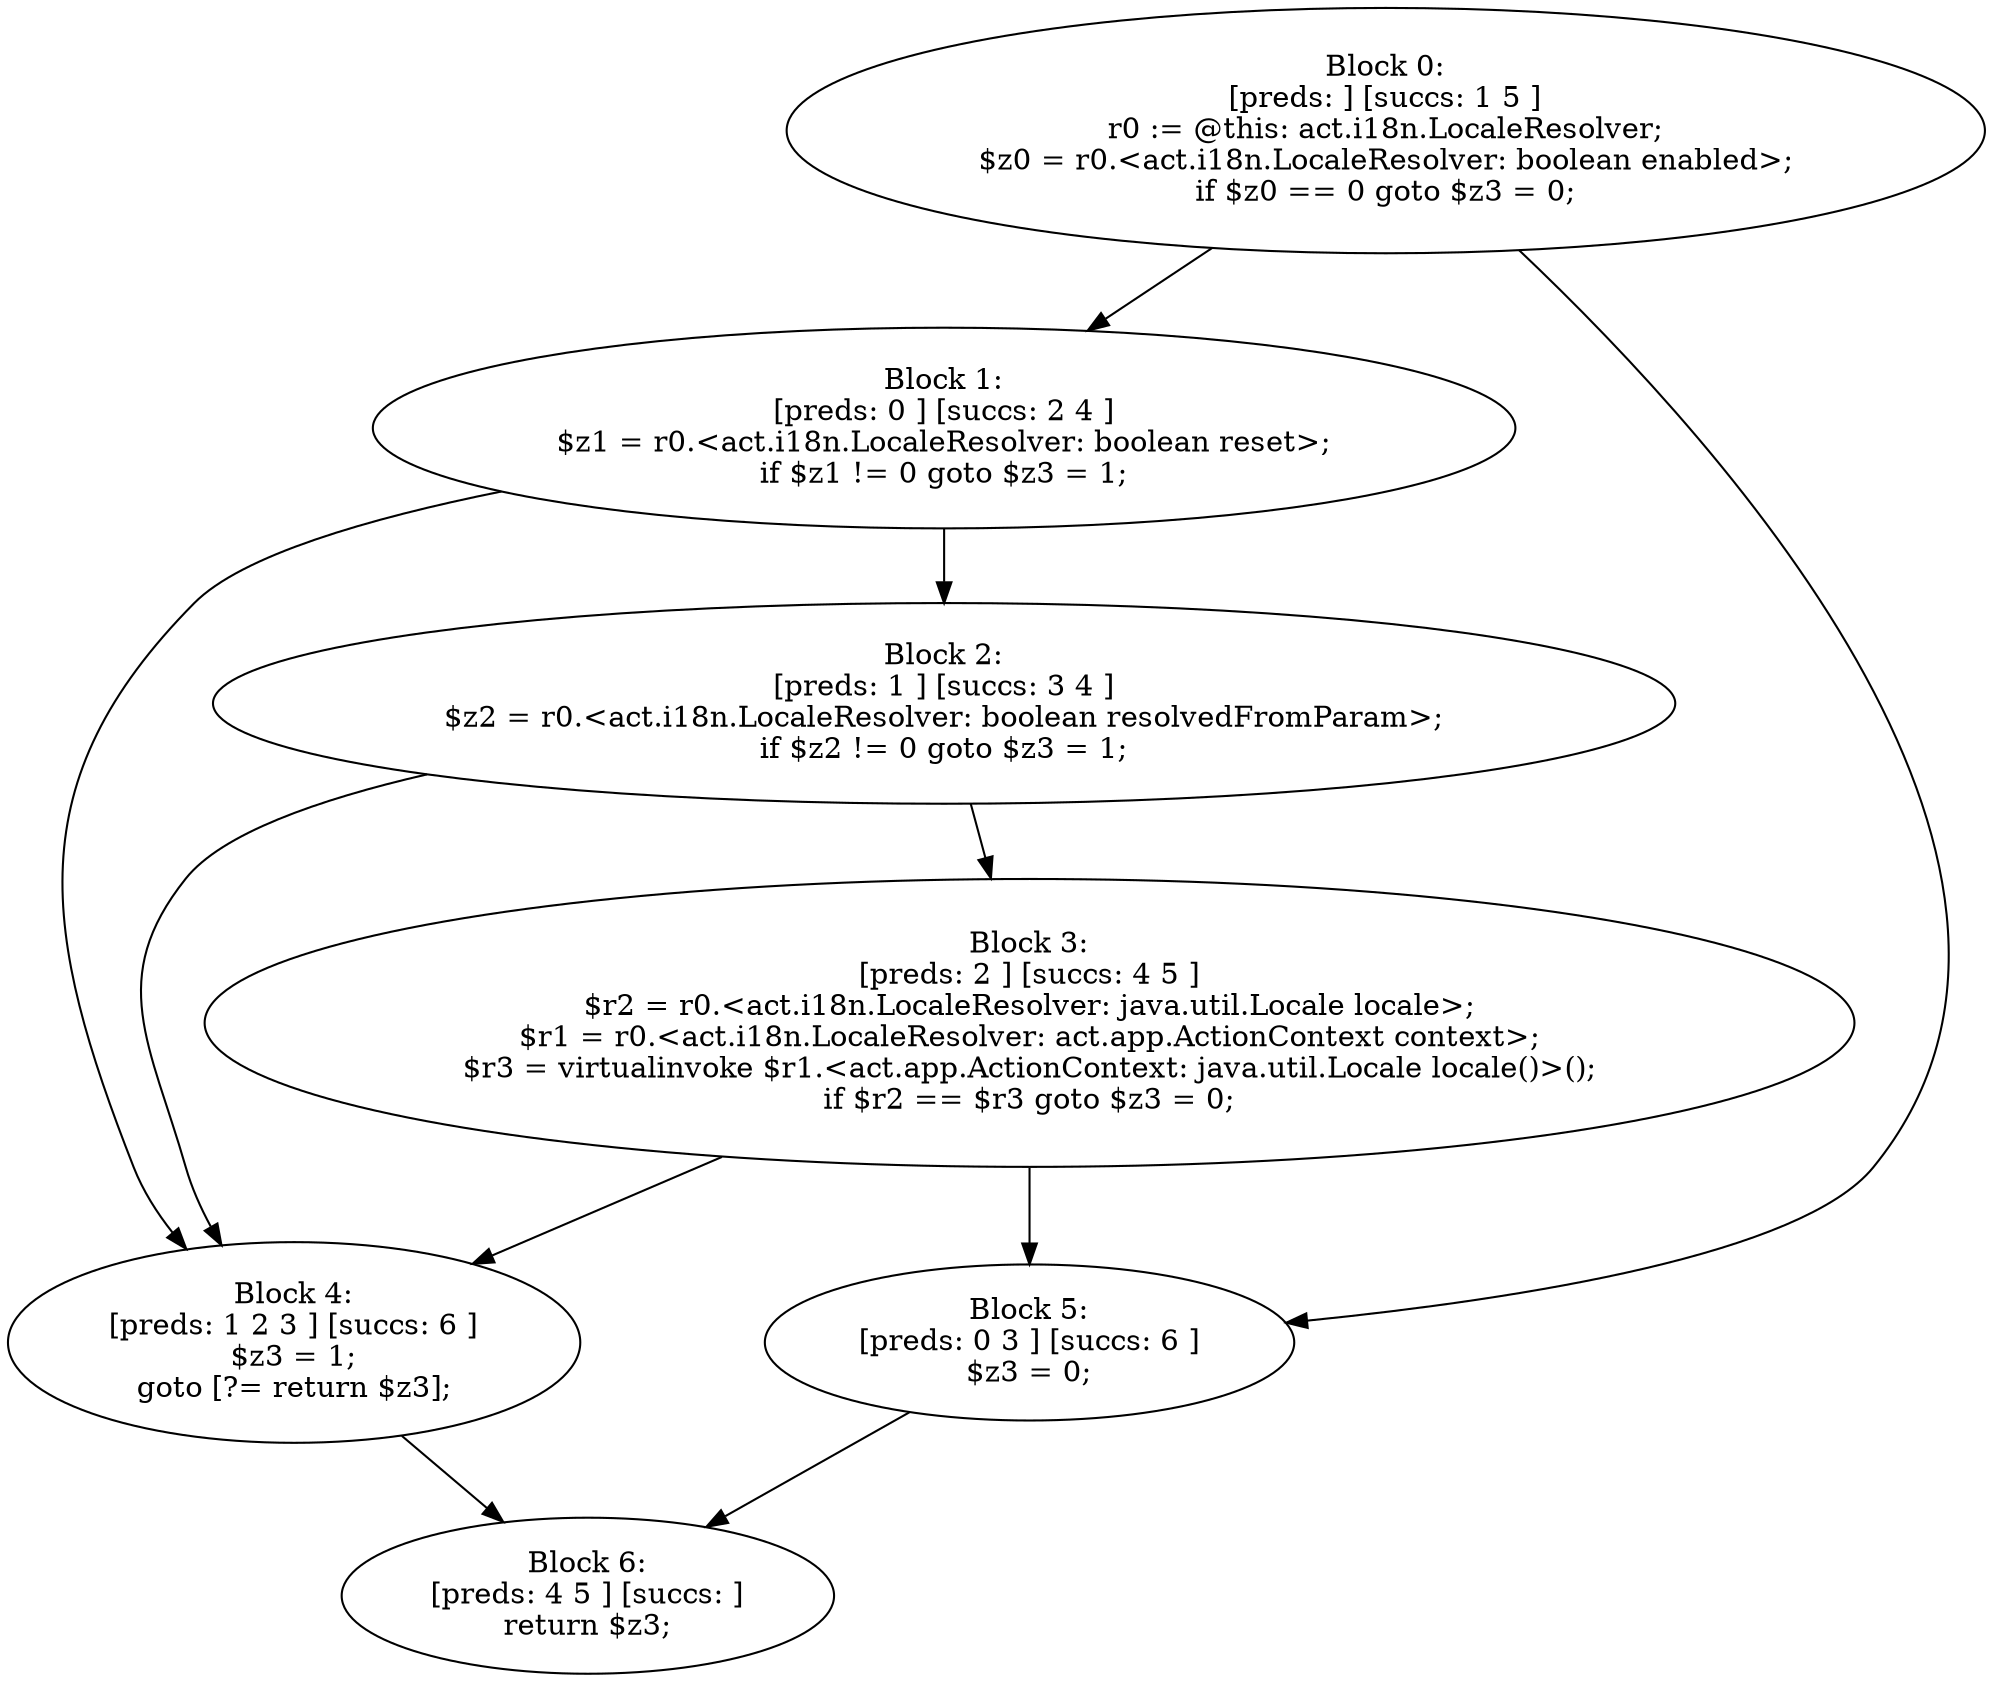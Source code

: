 digraph "unitGraph" {
    "Block 0:
[preds: ] [succs: 1 5 ]
r0 := @this: act.i18n.LocaleResolver;
$z0 = r0.<act.i18n.LocaleResolver: boolean enabled>;
if $z0 == 0 goto $z3 = 0;
"
    "Block 1:
[preds: 0 ] [succs: 2 4 ]
$z1 = r0.<act.i18n.LocaleResolver: boolean reset>;
if $z1 != 0 goto $z3 = 1;
"
    "Block 2:
[preds: 1 ] [succs: 3 4 ]
$z2 = r0.<act.i18n.LocaleResolver: boolean resolvedFromParam>;
if $z2 != 0 goto $z3 = 1;
"
    "Block 3:
[preds: 2 ] [succs: 4 5 ]
$r2 = r0.<act.i18n.LocaleResolver: java.util.Locale locale>;
$r1 = r0.<act.i18n.LocaleResolver: act.app.ActionContext context>;
$r3 = virtualinvoke $r1.<act.app.ActionContext: java.util.Locale locale()>();
if $r2 == $r3 goto $z3 = 0;
"
    "Block 4:
[preds: 1 2 3 ] [succs: 6 ]
$z3 = 1;
goto [?= return $z3];
"
    "Block 5:
[preds: 0 3 ] [succs: 6 ]
$z3 = 0;
"
    "Block 6:
[preds: 4 5 ] [succs: ]
return $z3;
"
    "Block 0:
[preds: ] [succs: 1 5 ]
r0 := @this: act.i18n.LocaleResolver;
$z0 = r0.<act.i18n.LocaleResolver: boolean enabled>;
if $z0 == 0 goto $z3 = 0;
"->"Block 1:
[preds: 0 ] [succs: 2 4 ]
$z1 = r0.<act.i18n.LocaleResolver: boolean reset>;
if $z1 != 0 goto $z3 = 1;
";
    "Block 0:
[preds: ] [succs: 1 5 ]
r0 := @this: act.i18n.LocaleResolver;
$z0 = r0.<act.i18n.LocaleResolver: boolean enabled>;
if $z0 == 0 goto $z3 = 0;
"->"Block 5:
[preds: 0 3 ] [succs: 6 ]
$z3 = 0;
";
    "Block 1:
[preds: 0 ] [succs: 2 4 ]
$z1 = r0.<act.i18n.LocaleResolver: boolean reset>;
if $z1 != 0 goto $z3 = 1;
"->"Block 2:
[preds: 1 ] [succs: 3 4 ]
$z2 = r0.<act.i18n.LocaleResolver: boolean resolvedFromParam>;
if $z2 != 0 goto $z3 = 1;
";
    "Block 1:
[preds: 0 ] [succs: 2 4 ]
$z1 = r0.<act.i18n.LocaleResolver: boolean reset>;
if $z1 != 0 goto $z3 = 1;
"->"Block 4:
[preds: 1 2 3 ] [succs: 6 ]
$z3 = 1;
goto [?= return $z3];
";
    "Block 2:
[preds: 1 ] [succs: 3 4 ]
$z2 = r0.<act.i18n.LocaleResolver: boolean resolvedFromParam>;
if $z2 != 0 goto $z3 = 1;
"->"Block 3:
[preds: 2 ] [succs: 4 5 ]
$r2 = r0.<act.i18n.LocaleResolver: java.util.Locale locale>;
$r1 = r0.<act.i18n.LocaleResolver: act.app.ActionContext context>;
$r3 = virtualinvoke $r1.<act.app.ActionContext: java.util.Locale locale()>();
if $r2 == $r3 goto $z3 = 0;
";
    "Block 2:
[preds: 1 ] [succs: 3 4 ]
$z2 = r0.<act.i18n.LocaleResolver: boolean resolvedFromParam>;
if $z2 != 0 goto $z3 = 1;
"->"Block 4:
[preds: 1 2 3 ] [succs: 6 ]
$z3 = 1;
goto [?= return $z3];
";
    "Block 3:
[preds: 2 ] [succs: 4 5 ]
$r2 = r0.<act.i18n.LocaleResolver: java.util.Locale locale>;
$r1 = r0.<act.i18n.LocaleResolver: act.app.ActionContext context>;
$r3 = virtualinvoke $r1.<act.app.ActionContext: java.util.Locale locale()>();
if $r2 == $r3 goto $z3 = 0;
"->"Block 4:
[preds: 1 2 3 ] [succs: 6 ]
$z3 = 1;
goto [?= return $z3];
";
    "Block 3:
[preds: 2 ] [succs: 4 5 ]
$r2 = r0.<act.i18n.LocaleResolver: java.util.Locale locale>;
$r1 = r0.<act.i18n.LocaleResolver: act.app.ActionContext context>;
$r3 = virtualinvoke $r1.<act.app.ActionContext: java.util.Locale locale()>();
if $r2 == $r3 goto $z3 = 0;
"->"Block 5:
[preds: 0 3 ] [succs: 6 ]
$z3 = 0;
";
    "Block 4:
[preds: 1 2 3 ] [succs: 6 ]
$z3 = 1;
goto [?= return $z3];
"->"Block 6:
[preds: 4 5 ] [succs: ]
return $z3;
";
    "Block 5:
[preds: 0 3 ] [succs: 6 ]
$z3 = 0;
"->"Block 6:
[preds: 4 5 ] [succs: ]
return $z3;
";
}
